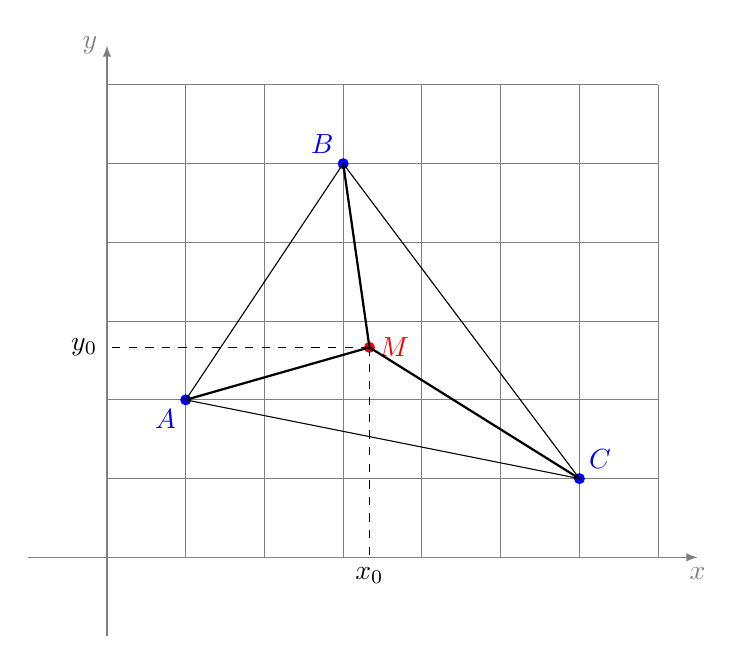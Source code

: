 \begin{tikzpicture}[scale=1]

\draw[->,>=latex, gray] (-1,0)--(7.5,0) node[below] {$x$};
\draw[->,>=latex, gray] (0,-1)--(0,6.5) node[left] {$y$};
\draw[gray] (0,0) grid (7,6);

\coordinate (A) at (1,2);
\coordinate (B) at (3,5);
\coordinate (C) at (6,1);

\fill[blue] (A) circle (2pt) node[below left]{$A$};
\fill[blue] (B) circle (2pt) node[above left]{$B$};
\fill[blue] (C) circle (2pt) node[above right]{$C$};

\draw (A)--(B)--(C)--cycle;

% Vraie solution CDG de ABC
\def\x{10/3}
\def\y{8/3}

% Exemple
% \def\x{4.5}
% \def\y{2.5}

\coordinate (M) at (\x,\y);
\fill[red] (M) circle (2pt) node[right]{$M$};
\draw[thick] (A)--(M);
\draw[thick]  (B)--(M);
\draw[thick]  (C)--(M);

\draw[dashed] (M)--(\x,0) node[below]{$x_0$};
\draw[dashed] (M)--(0,\y) node[left]{$y_0$};
\end{tikzpicture}